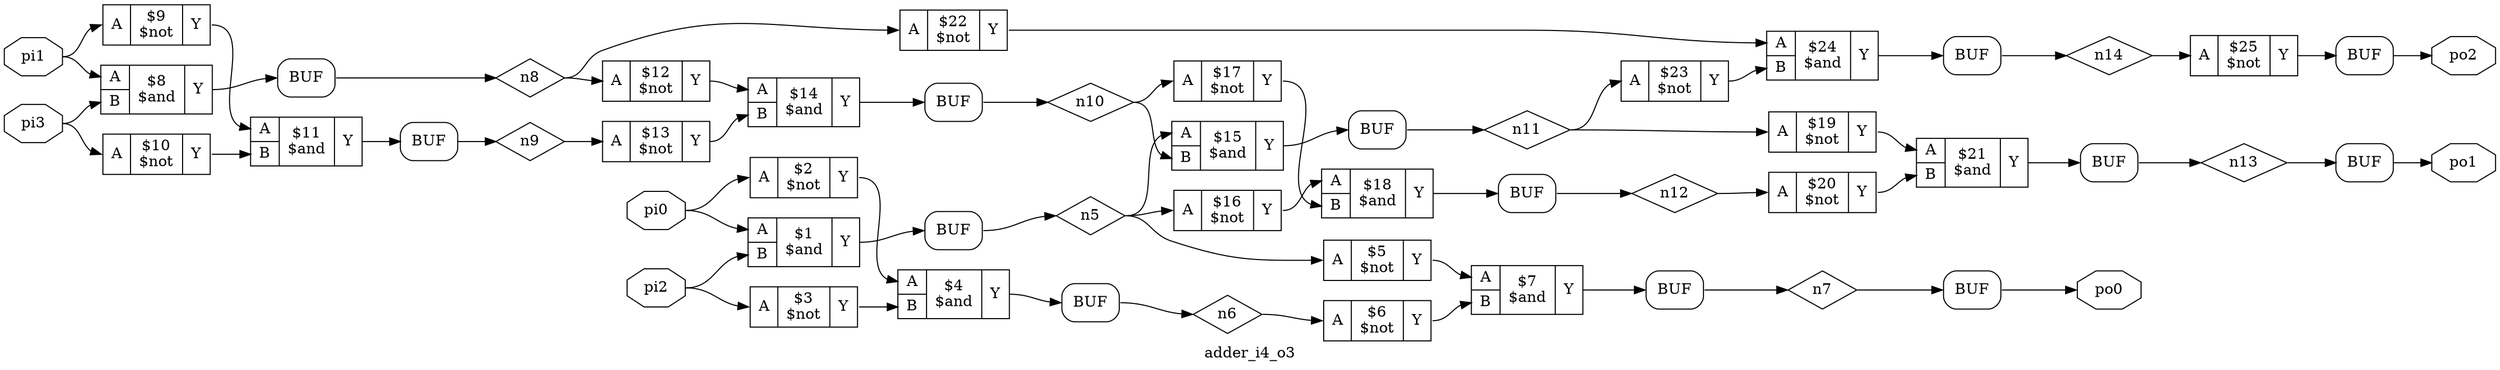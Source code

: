 digraph "adder_i4_o3" {
label="adder_i4_o3";
rankdir="LR";
remincross=true;
n26 [ shape=diamond, label="n14", color="black", fontcolor="black" ];
n27 [ shape=diamond, label="n13", color="black", fontcolor="black" ];
n28 [ shape=diamond, label="n12", color="black", fontcolor="black" ];
n29 [ shape=diamond, label="n11", color="black", fontcolor="black" ];
n30 [ shape=diamond, label="n10", color="black", fontcolor="black" ];
n31 [ shape=diamond, label="n9", color="black", fontcolor="black" ];
n32 [ shape=diamond, label="n8", color="black", fontcolor="black" ];
n33 [ shape=diamond, label="n7", color="black", fontcolor="black" ];
n34 [ shape=diamond, label="n6", color="black", fontcolor="black" ];
n35 [ shape=diamond, label="n5", color="black", fontcolor="black" ];
n36 [ shape=octagon, label="po2", color="black", fontcolor="black" ];
n37 [ shape=octagon, label="po1", color="black", fontcolor="black" ];
n38 [ shape=octagon, label="po0", color="black", fontcolor="black" ];
n39 [ shape=octagon, label="pi3", color="black", fontcolor="black" ];
n40 [ shape=octagon, label="pi2", color="black", fontcolor="black" ];
n41 [ shape=octagon, label="pi1", color="black", fontcolor="black" ];
n42 [ shape=octagon, label="pi0", color="black", fontcolor="black" ];
c45 [ shape=record, label="{{<p43> A}|$25\n$not|{<p44> Y}}" ];
c47 [ shape=record, label="{{<p43> A|<p46> B}|$24\n$and|{<p44> Y}}" ];
c48 [ shape=record, label="{{<p43> A}|$23\n$not|{<p44> Y}}" ];
c49 [ shape=record, label="{{<p43> A}|$22\n$not|{<p44> Y}}" ];
c50 [ shape=record, label="{{<p43> A|<p46> B}|$21\n$and|{<p44> Y}}" ];
c51 [ shape=record, label="{{<p43> A}|$20\n$not|{<p44> Y}}" ];
c52 [ shape=record, label="{{<p43> A}|$19\n$not|{<p44> Y}}" ];
c53 [ shape=record, label="{{<p43> A|<p46> B}|$18\n$and|{<p44> Y}}" ];
c54 [ shape=record, label="{{<p43> A}|$17\n$not|{<p44> Y}}" ];
c55 [ shape=record, label="{{<p43> A}|$16\n$not|{<p44> Y}}" ];
c56 [ shape=record, label="{{<p43> A|<p46> B}|$15\n$and|{<p44> Y}}" ];
c57 [ shape=record, label="{{<p43> A|<p46> B}|$14\n$and|{<p44> Y}}" ];
c58 [ shape=record, label="{{<p43> A}|$13\n$not|{<p44> Y}}" ];
c59 [ shape=record, label="{{<p43> A}|$12\n$not|{<p44> Y}}" ];
c60 [ shape=record, label="{{<p43> A|<p46> B}|$11\n$and|{<p44> Y}}" ];
c61 [ shape=record, label="{{<p43> A}|$10\n$not|{<p44> Y}}" ];
c62 [ shape=record, label="{{<p43> A}|$9\n$not|{<p44> Y}}" ];
c63 [ shape=record, label="{{<p43> A|<p46> B}|$8\n$and|{<p44> Y}}" ];
c64 [ shape=record, label="{{<p43> A|<p46> B}|$7\n$and|{<p44> Y}}" ];
c65 [ shape=record, label="{{<p43> A}|$6\n$not|{<p44> Y}}" ];
c66 [ shape=record, label="{{<p43> A}|$5\n$not|{<p44> Y}}" ];
c67 [ shape=record, label="{{<p43> A|<p46> B}|$4\n$and|{<p44> Y}}" ];
c68 [ shape=record, label="{{<p43> A}|$3\n$not|{<p44> Y}}" ];
c69 [ shape=record, label="{{<p43> A}|$2\n$not|{<p44> Y}}" ];
c70 [ shape=record, label="{{<p43> A|<p46> B}|$1\n$and|{<p44> Y}}" ];
x0 [shape=box, style=rounded, label="BUF"];
x1 [shape=box, style=rounded, label="BUF"];
x2 [shape=box, style=rounded, label="BUF"];
x3 [shape=box, style=rounded, label="BUF"];
x4 [shape=box, style=rounded, label="BUF"];
x5 [shape=box, style=rounded, label="BUF"];
x6 [shape=box, style=rounded, label="BUF"];
x7 [shape=box, style=rounded, label="BUF"];
x8 [shape=box, style=rounded, label="BUF"];
x9 [shape=box, style=rounded, label="BUF"];
x10 [shape=box, style=rounded, label="BUF"];
x11 [shape=box, style=rounded, label="BUF"];
x12 [shape=box, style=rounded, label="BUF"];
c45:p44:e -> x12:w:w [color="black", label=""];
c55:p44:e -> c53:p43:w [color="black", label=""];
c56:p44:e -> x6:w:w [color="black", label=""];
c57:p44:e -> x5:w:w [color="black", label=""];
c58:p44:e -> c57:p46:w [color="black", label=""];
c59:p44:e -> c57:p43:w [color="black", label=""];
c60:p44:e -> x4:w:w [color="black", label=""];
c61:p44:e -> c60:p46:w [color="black", label=""];
c62:p44:e -> c60:p43:w [color="black", label=""];
c63:p44:e -> x3:w:w [color="black", label=""];
c64:p44:e -> x2:w:w [color="black", label=""];
c47:p44:e -> x9:w:w [color="black", label=""];
c65:p44:e -> c64:p46:w [color="black", label=""];
c66:p44:e -> c64:p43:w [color="black", label=""];
c67:p44:e -> x1:w:w [color="black", label=""];
c68:p44:e -> c67:p46:w [color="black", label=""];
c69:p44:e -> c67:p43:w [color="black", label=""];
c70:p44:e -> x0:w:w [color="black", label=""];
x9:e:e -> n26:w [color="black", label=""];
n26:e -> c45:p43:w [color="black", label=""];
x8:e:e -> n27:w [color="black", label=""];
n27:e -> x11:w:w [color="black", label=""];
x7:e:e -> n28:w [color="black", label=""];
n28:e -> c51:p43:w [color="black", label=""];
x6:e:e -> n29:w [color="black", label=""];
n29:e -> c48:p43:w [color="black", label=""];
n29:e -> c52:p43:w [color="black", label=""];
c48:p44:e -> c47:p46:w [color="black", label=""];
x5:e:e -> n30:w [color="black", label=""];
n30:e -> c54:p43:w [color="black", label=""];
n30:e -> c56:p46:w [color="black", label=""];
x4:e:e -> n31:w [color="black", label=""];
n31:e -> c58:p43:w [color="black", label=""];
x3:e:e -> n32:w [color="black", label=""];
n32:e -> c49:p43:w [color="black", label=""];
n32:e -> c59:p43:w [color="black", label=""];
x2:e:e -> n33:w [color="black", label=""];
n33:e -> x10:w:w [color="black", label=""];
x1:e:e -> n34:w [color="black", label=""];
n34:e -> c65:p43:w [color="black", label=""];
x0:e:e -> n35:w [color="black", label=""];
n35:e -> c55:p43:w [color="black", label=""];
n35:e -> c56:p43:w [color="black", label=""];
n35:e -> c66:p43:w [color="black", label=""];
x12:e:e -> n36:w [color="black", label=""];
x11:e:e -> n37:w [color="black", label=""];
x10:e:e -> n38:w [color="black", label=""];
n39:e -> c61:p43:w [color="black", label=""];
n39:e -> c63:p46:w [color="black", label=""];
c49:p44:e -> c47:p43:w [color="black", label=""];
n40:e -> c68:p43:w [color="black", label=""];
n40:e -> c70:p46:w [color="black", label=""];
n41:e -> c62:p43:w [color="black", label=""];
n41:e -> c63:p43:w [color="black", label=""];
n42:e -> c69:p43:w [color="black", label=""];
n42:e -> c70:p43:w [color="black", label=""];
c50:p44:e -> x8:w:w [color="black", label=""];
c51:p44:e -> c50:p46:w [color="black", label=""];
c52:p44:e -> c50:p43:w [color="black", label=""];
c53:p44:e -> x7:w:w [color="black", label=""];
c54:p44:e -> c53:p46:w [color="black", label=""];
}
